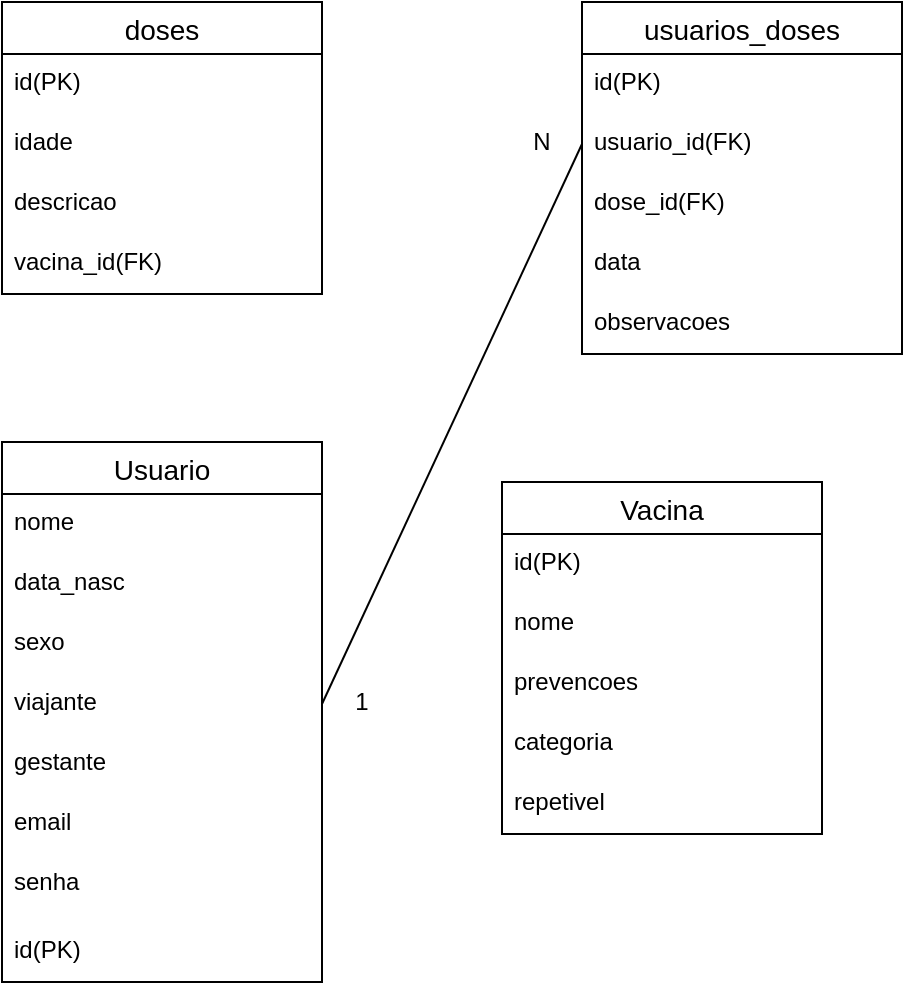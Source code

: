 <mxfile version="14.6.13" type="device"><diagram id="XFIP7-AW7tHlfLoPFLrZ" name="Page-1"><mxGraphModel dx="868" dy="492" grid="1" gridSize="10" guides="1" tooltips="1" connect="1" arrows="1" fold="1" page="1" pageScale="1" pageWidth="827" pageHeight="1169" math="0" shadow="0"><root><mxCell id="0"/><mxCell id="1" parent="0"/><mxCell id="T45O9q_qMDFZTgoUc17b-5" value="Usuario" style="swimlane;fontStyle=0;childLayout=stackLayout;horizontal=1;startSize=26;horizontalStack=0;resizeParent=1;resizeParentMax=0;resizeLast=0;collapsible=1;marginBottom=0;align=center;fontSize=14;" parent="1" vertex="1"><mxGeometry x="120" y="280" width="160" height="270" as="geometry"/></mxCell><mxCell id="T45O9q_qMDFZTgoUc17b-6" value="nome" style="text;strokeColor=none;fillColor=none;spacingLeft=4;spacingRight=4;overflow=hidden;rotatable=0;points=[[0,0.5],[1,0.5]];portConstraint=eastwest;fontSize=12;" parent="T45O9q_qMDFZTgoUc17b-5" vertex="1"><mxGeometry y="26" width="160" height="30" as="geometry"/></mxCell><mxCell id="d3WHK2WrQTngXCHxOzoX-1" value="data_nasc" style="text;strokeColor=none;fillColor=none;spacingLeft=4;spacingRight=4;overflow=hidden;rotatable=0;points=[[0,0.5],[1,0.5]];portConstraint=eastwest;fontSize=12;" parent="T45O9q_qMDFZTgoUc17b-5" vertex="1"><mxGeometry y="56" width="160" height="30" as="geometry"/></mxCell><mxCell id="yVk9MaOwO8McaFXn7hIg-2" value="sexo" style="text;strokeColor=none;fillColor=none;spacingLeft=4;spacingRight=4;overflow=hidden;rotatable=0;points=[[0,0.5],[1,0.5]];portConstraint=eastwest;fontSize=12;" parent="T45O9q_qMDFZTgoUc17b-5" vertex="1"><mxGeometry y="86" width="160" height="30" as="geometry"/></mxCell><mxCell id="qfh0lMA7y9PNpp9COXg6-1" value="viajante" style="text;strokeColor=none;fillColor=none;spacingLeft=4;spacingRight=4;overflow=hidden;rotatable=0;points=[[0,0.5],[1,0.5]];portConstraint=eastwest;fontSize=12;" vertex="1" parent="T45O9q_qMDFZTgoUc17b-5"><mxGeometry y="116" width="160" height="30" as="geometry"/></mxCell><mxCell id="qfh0lMA7y9PNpp9COXg6-2" value="gestante" style="text;strokeColor=none;fillColor=none;spacingLeft=4;spacingRight=4;overflow=hidden;rotatable=0;points=[[0,0.5],[1,0.5]];portConstraint=eastwest;fontSize=12;" vertex="1" parent="T45O9q_qMDFZTgoUc17b-5"><mxGeometry y="146" width="160" height="30" as="geometry"/></mxCell><mxCell id="T45O9q_qMDFZTgoUc17b-7" value="email" style="text;strokeColor=none;fillColor=none;spacingLeft=4;spacingRight=4;overflow=hidden;rotatable=0;points=[[0,0.5],[1,0.5]];portConstraint=eastwest;fontSize=12;" parent="T45O9q_qMDFZTgoUc17b-5" vertex="1"><mxGeometry y="176" width="160" height="30" as="geometry"/></mxCell><mxCell id="T45O9q_qMDFZTgoUc17b-8" value="senha" style="text;strokeColor=none;fillColor=none;spacingLeft=4;spacingRight=4;overflow=hidden;rotatable=0;points=[[0,0.5],[1,0.5]];portConstraint=eastwest;fontSize=12;" parent="T45O9q_qMDFZTgoUc17b-5" vertex="1"><mxGeometry y="206" width="160" height="34" as="geometry"/></mxCell><mxCell id="T45O9q_qMDFZTgoUc17b-21" value="id(PK)" style="text;strokeColor=none;fillColor=none;spacingLeft=4;spacingRight=4;overflow=hidden;rotatable=0;points=[[0,0.5],[1,0.5]];portConstraint=eastwest;fontSize=12;" parent="T45O9q_qMDFZTgoUc17b-5" vertex="1"><mxGeometry y="240" width="160" height="30" as="geometry"/></mxCell><mxCell id="T45O9q_qMDFZTgoUc17b-17" value="Vacina" style="swimlane;fontStyle=0;childLayout=stackLayout;horizontal=1;startSize=26;horizontalStack=0;resizeParent=1;resizeParentMax=0;resizeLast=0;collapsible=1;marginBottom=0;align=center;fontSize=14;" parent="1" vertex="1"><mxGeometry x="370" y="300" width="160" height="176" as="geometry"/></mxCell><mxCell id="T45O9q_qMDFZTgoUc17b-23" value="id(PK)" style="text;strokeColor=none;fillColor=none;spacingLeft=4;spacingRight=4;overflow=hidden;rotatable=0;points=[[0,0.5],[1,0.5]];portConstraint=eastwest;fontSize=12;" parent="T45O9q_qMDFZTgoUc17b-17" vertex="1"><mxGeometry y="26" width="160" height="30" as="geometry"/></mxCell><mxCell id="T45O9q_qMDFZTgoUc17b-18" value="nome" style="text;strokeColor=none;fillColor=none;spacingLeft=4;spacingRight=4;overflow=hidden;rotatable=0;points=[[0,0.5],[1,0.5]];portConstraint=eastwest;fontSize=12;" parent="T45O9q_qMDFZTgoUc17b-17" vertex="1"><mxGeometry y="56" width="160" height="30" as="geometry"/></mxCell><mxCell id="qfh0lMA7y9PNpp9COXg6-3" value="prevencoes" style="text;strokeColor=none;fillColor=none;spacingLeft=4;spacingRight=4;overflow=hidden;rotatable=0;points=[[0,0.5],[1,0.5]];portConstraint=eastwest;fontSize=12;" vertex="1" parent="T45O9q_qMDFZTgoUc17b-17"><mxGeometry y="86" width="160" height="30" as="geometry"/></mxCell><mxCell id="iNUl0vhx46hWDwB3kXkh-2" value="categoria" style="text;strokeColor=none;fillColor=none;spacingLeft=4;spacingRight=4;overflow=hidden;rotatable=0;points=[[0,0.5],[1,0.5]];portConstraint=eastwest;fontSize=12;" parent="T45O9q_qMDFZTgoUc17b-17" vertex="1"><mxGeometry y="116" width="160" height="30" as="geometry"/></mxCell><mxCell id="vvIOK7xvL9lsXV6lvduk-1" value="repetivel" style="text;strokeColor=none;fillColor=none;spacingLeft=4;spacingRight=4;overflow=hidden;rotatable=0;points=[[0,0.5],[1,0.5]];portConstraint=eastwest;fontSize=12;" parent="T45O9q_qMDFZTgoUc17b-17" vertex="1"><mxGeometry y="146" width="160" height="30" as="geometry"/></mxCell><mxCell id="qfh0lMA7y9PNpp9COXg6-4" value="usuarios_doses" style="swimlane;fontStyle=0;childLayout=stackLayout;horizontal=1;startSize=26;horizontalStack=0;resizeParent=1;resizeParentMax=0;resizeLast=0;collapsible=1;marginBottom=0;align=center;fontSize=14;" vertex="1" parent="1"><mxGeometry x="410" y="60" width="160" height="176" as="geometry"/></mxCell><mxCell id="qfh0lMA7y9PNpp9COXg6-5" value="id(PK)" style="text;strokeColor=none;fillColor=none;spacingLeft=4;spacingRight=4;overflow=hidden;rotatable=0;points=[[0,0.5],[1,0.5]];portConstraint=eastwest;fontSize=12;" vertex="1" parent="qfh0lMA7y9PNpp9COXg6-4"><mxGeometry y="26" width="160" height="30" as="geometry"/></mxCell><mxCell id="qfh0lMA7y9PNpp9COXg6-10" value="usuario_id(FK)" style="text;strokeColor=none;fillColor=none;spacingLeft=4;spacingRight=4;overflow=hidden;rotatable=0;points=[[0,0.5],[1,0.5]];portConstraint=eastwest;fontSize=12;" vertex="1" parent="qfh0lMA7y9PNpp9COXg6-4"><mxGeometry y="56" width="160" height="30" as="geometry"/></mxCell><mxCell id="qfh0lMA7y9PNpp9COXg6-6" value="dose_id(FK)" style="text;strokeColor=none;fillColor=none;spacingLeft=4;spacingRight=4;overflow=hidden;rotatable=0;points=[[0,0.5],[1,0.5]];portConstraint=eastwest;fontSize=12;" vertex="1" parent="qfh0lMA7y9PNpp9COXg6-4"><mxGeometry y="86" width="160" height="30" as="geometry"/></mxCell><mxCell id="qfh0lMA7y9PNpp9COXg6-7" value="data" style="text;strokeColor=none;fillColor=none;spacingLeft=4;spacingRight=4;overflow=hidden;rotatable=0;points=[[0,0.5],[1,0.5]];portConstraint=eastwest;fontSize=12;" vertex="1" parent="qfh0lMA7y9PNpp9COXg6-4"><mxGeometry y="116" width="160" height="30" as="geometry"/></mxCell><mxCell id="qfh0lMA7y9PNpp9COXg6-8" value="observacoes" style="text;strokeColor=none;fillColor=none;spacingLeft=4;spacingRight=4;overflow=hidden;rotatable=0;points=[[0,0.5],[1,0.5]];portConstraint=eastwest;fontSize=12;" vertex="1" parent="qfh0lMA7y9PNpp9COXg6-4"><mxGeometry y="146" width="160" height="30" as="geometry"/></mxCell><mxCell id="qfh0lMA7y9PNpp9COXg6-11" value="doses" style="swimlane;fontStyle=0;childLayout=stackLayout;horizontal=1;startSize=26;horizontalStack=0;resizeParent=1;resizeParentMax=0;resizeLast=0;collapsible=1;marginBottom=0;align=center;fontSize=14;" vertex="1" parent="1"><mxGeometry x="120" y="60" width="160" height="146" as="geometry"/></mxCell><mxCell id="qfh0lMA7y9PNpp9COXg6-12" value="id(PK)" style="text;strokeColor=none;fillColor=none;spacingLeft=4;spacingRight=4;overflow=hidden;rotatable=0;points=[[0,0.5],[1,0.5]];portConstraint=eastwest;fontSize=12;" vertex="1" parent="qfh0lMA7y9PNpp9COXg6-11"><mxGeometry y="26" width="160" height="30" as="geometry"/></mxCell><mxCell id="qfh0lMA7y9PNpp9COXg6-13" value="idade" style="text;strokeColor=none;fillColor=none;spacingLeft=4;spacingRight=4;overflow=hidden;rotatable=0;points=[[0,0.5],[1,0.5]];portConstraint=eastwest;fontSize=12;" vertex="1" parent="qfh0lMA7y9PNpp9COXg6-11"><mxGeometry y="56" width="160" height="30" as="geometry"/></mxCell><mxCell id="qfh0lMA7y9PNpp9COXg6-14" value="descricao" style="text;strokeColor=none;fillColor=none;spacingLeft=4;spacingRight=4;overflow=hidden;rotatable=0;points=[[0,0.5],[1,0.5]];portConstraint=eastwest;fontSize=12;" vertex="1" parent="qfh0lMA7y9PNpp9COXg6-11"><mxGeometry y="86" width="160" height="30" as="geometry"/></mxCell><mxCell id="qfh0lMA7y9PNpp9COXg6-15" value="vacina_id(FK)" style="text;strokeColor=none;fillColor=none;spacingLeft=4;spacingRight=4;overflow=hidden;rotatable=0;points=[[0,0.5],[1,0.5]];portConstraint=eastwest;fontSize=12;" vertex="1" parent="qfh0lMA7y9PNpp9COXg6-11"><mxGeometry y="116" width="160" height="30" as="geometry"/></mxCell><mxCell id="qfh0lMA7y9PNpp9COXg6-17" value="" style="endArrow=none;html=1;exitX=1;exitY=0.5;exitDx=0;exitDy=0;entryX=0;entryY=0.5;entryDx=0;entryDy=0;" edge="1" parent="1" source="qfh0lMA7y9PNpp9COXg6-1" target="qfh0lMA7y9PNpp9COXg6-10"><mxGeometry width="50" height="50" relative="1" as="geometry"><mxPoint x="390" y="320" as="sourcePoint"/><mxPoint x="390" y="200" as="targetPoint"/></mxGeometry></mxCell><mxCell id="qfh0lMA7y9PNpp9COXg6-19" value="1" style="text;html=1;strokeColor=none;fillColor=none;align=center;verticalAlign=middle;whiteSpace=wrap;rounded=0;" vertex="1" parent="1"><mxGeometry x="280" y="400" width="40" height="20" as="geometry"/></mxCell><mxCell id="qfh0lMA7y9PNpp9COXg6-21" value="N" style="text;html=1;strokeColor=none;fillColor=none;align=center;verticalAlign=middle;whiteSpace=wrap;rounded=0;" vertex="1" parent="1"><mxGeometry x="370" y="120" width="40" height="20" as="geometry"/></mxCell></root></mxGraphModel></diagram></mxfile>